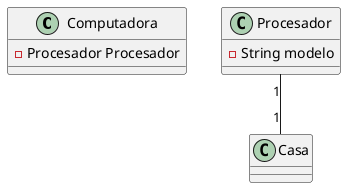 @startuml
class Computadora{
    - Procesador Procesador
}
class Procesador{
    - String modelo
}

Procesador "1"-- "1" Casa
@enduml